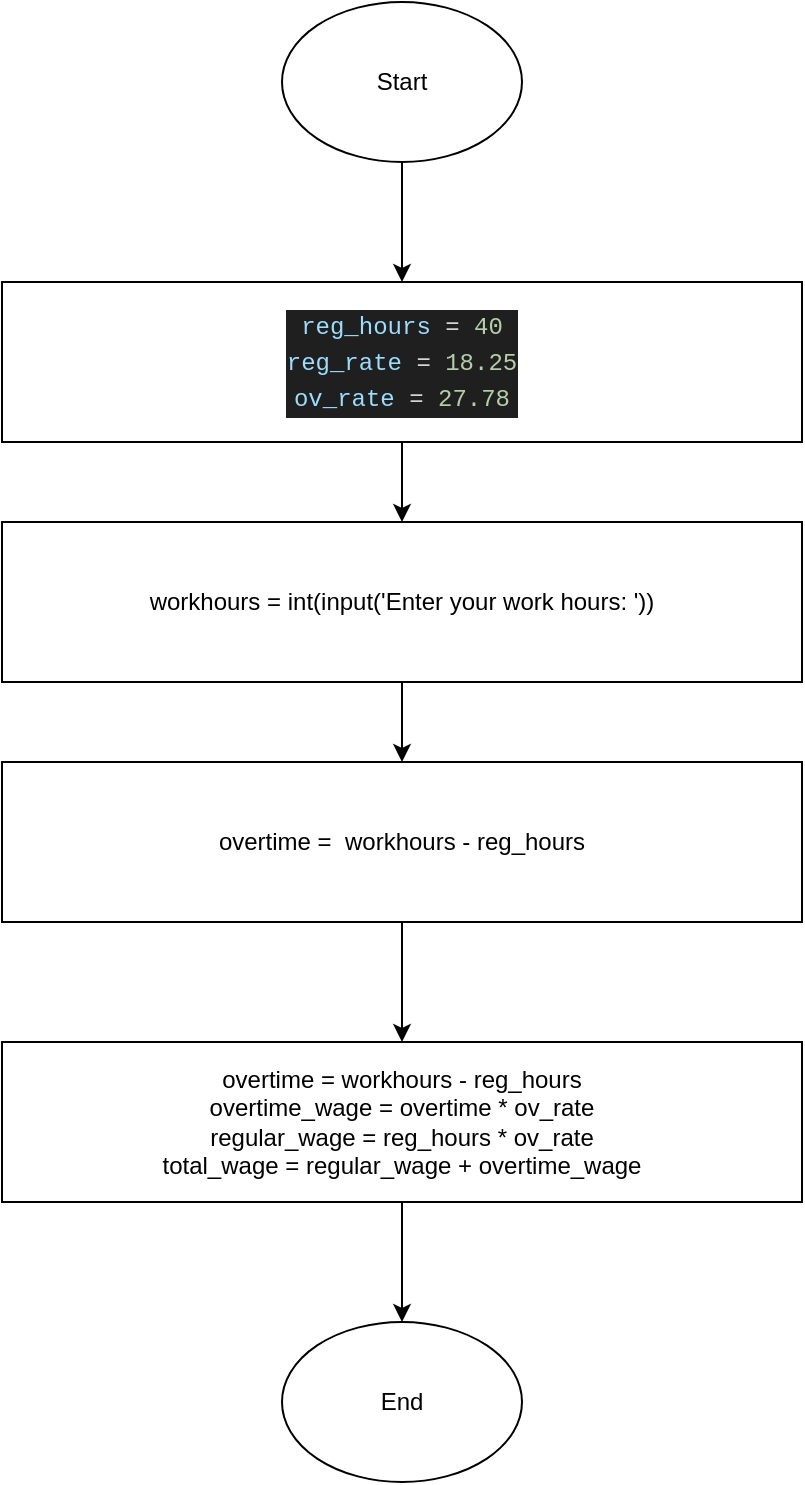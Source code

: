 <mxfile>
    <diagram id="F_rGsPmQot-AEnvbsq_F" name="Page-1">
        <mxGraphModel dx="938" dy="706" grid="1" gridSize="10" guides="1" tooltips="1" connect="1" arrows="1" fold="1" page="1" pageScale="1" pageWidth="850" pageHeight="1100" math="0" shadow="0">
            <root>
                <mxCell id="0"/>
                <mxCell id="1" parent="0"/>
                <mxCell id="4" style="edgeStyle=none;html=1;entryX=0.5;entryY=0;entryDx=0;entryDy=0;" edge="1" parent="1" source="2" target="3">
                    <mxGeometry relative="1" as="geometry"/>
                </mxCell>
                <mxCell id="2" value="workhours = int(input('Enter your work hours: '))" style="rounded=0;whiteSpace=wrap;html=1;" vertex="1" parent="1">
                    <mxGeometry x="225" y="280" width="400" height="80" as="geometry"/>
                </mxCell>
                <mxCell id="9" style="edgeStyle=none;html=1;" edge="1" parent="1" source="3" target="8">
                    <mxGeometry relative="1" as="geometry"/>
                </mxCell>
                <mxCell id="3" value="overtime =&amp;nbsp; workhours - reg_hours" style="rounded=0;whiteSpace=wrap;html=1;" vertex="1" parent="1">
                    <mxGeometry x="225" y="400" width="400" height="80" as="geometry"/>
                </mxCell>
                <mxCell id="12" style="edgeStyle=none;html=1;" edge="1" parent="1" source="6" target="2">
                    <mxGeometry relative="1" as="geometry"/>
                </mxCell>
                <mxCell id="6" value="&lt;div style=&quot;color: rgb(204, 204, 204); background-color: rgb(31, 31, 31); font-family: Menlo, Monaco, &amp;quot;Courier New&amp;quot;, monospace; line-height: 18px;&quot;&gt;&lt;div&gt;&lt;span style=&quot;color: #9cdcfe;&quot;&gt;reg_hours&lt;/span&gt; &lt;span style=&quot;color: #d4d4d4;&quot;&gt;=&lt;/span&gt; &lt;span style=&quot;color: #b5cea8;&quot;&gt;40&lt;/span&gt;&lt;/div&gt;&lt;div&gt;    &lt;span style=&quot;color: #9cdcfe;&quot;&gt;reg_rate&lt;/span&gt; &lt;span style=&quot;color: #d4d4d4;&quot;&gt;=&lt;/span&gt; &lt;span style=&quot;color: #b5cea8;&quot;&gt;18.25&lt;/span&gt;&lt;/div&gt;&lt;div&gt;    &lt;span style=&quot;color: #9cdcfe;&quot;&gt;ov_rate&lt;/span&gt; &lt;span style=&quot;color: #d4d4d4;&quot;&gt;=&lt;/span&gt; &lt;span style=&quot;color: #b5cea8;&quot;&gt;27.78&lt;/span&gt;&lt;/div&gt;&lt;/div&gt;" style="rounded=0;whiteSpace=wrap;html=1;" vertex="1" parent="1">
                    <mxGeometry x="225" y="160" width="400" height="80" as="geometry"/>
                </mxCell>
                <mxCell id="14" style="edgeStyle=none;html=1;entryX=0.5;entryY=0;entryDx=0;entryDy=0;" edge="1" parent="1" source="8" target="13">
                    <mxGeometry relative="1" as="geometry"/>
                </mxCell>
                <mxCell id="8" value="overtime = workhours - reg_hours&lt;br&gt;overtime_wage = overtime * ov_rate&lt;br&gt;regular_wage = reg_hours * ov_rate&lt;br&gt;total_wage = regular_wage + overtime_wage" style="rounded=0;whiteSpace=wrap;html=1;" vertex="1" parent="1">
                    <mxGeometry x="225" y="540" width="400" height="80" as="geometry"/>
                </mxCell>
                <mxCell id="11" style="edgeStyle=none;html=1;entryX=0.5;entryY=0;entryDx=0;entryDy=0;" edge="1" parent="1" source="10" target="6">
                    <mxGeometry relative="1" as="geometry"/>
                </mxCell>
                <mxCell id="10" value="Start" style="ellipse;whiteSpace=wrap;html=1;" vertex="1" parent="1">
                    <mxGeometry x="365" y="20" width="120" height="80" as="geometry"/>
                </mxCell>
                <mxCell id="13" value="End" style="ellipse;whiteSpace=wrap;html=1;" vertex="1" parent="1">
                    <mxGeometry x="365" y="680" width="120" height="80" as="geometry"/>
                </mxCell>
            </root>
        </mxGraphModel>
    </diagram>
</mxfile>